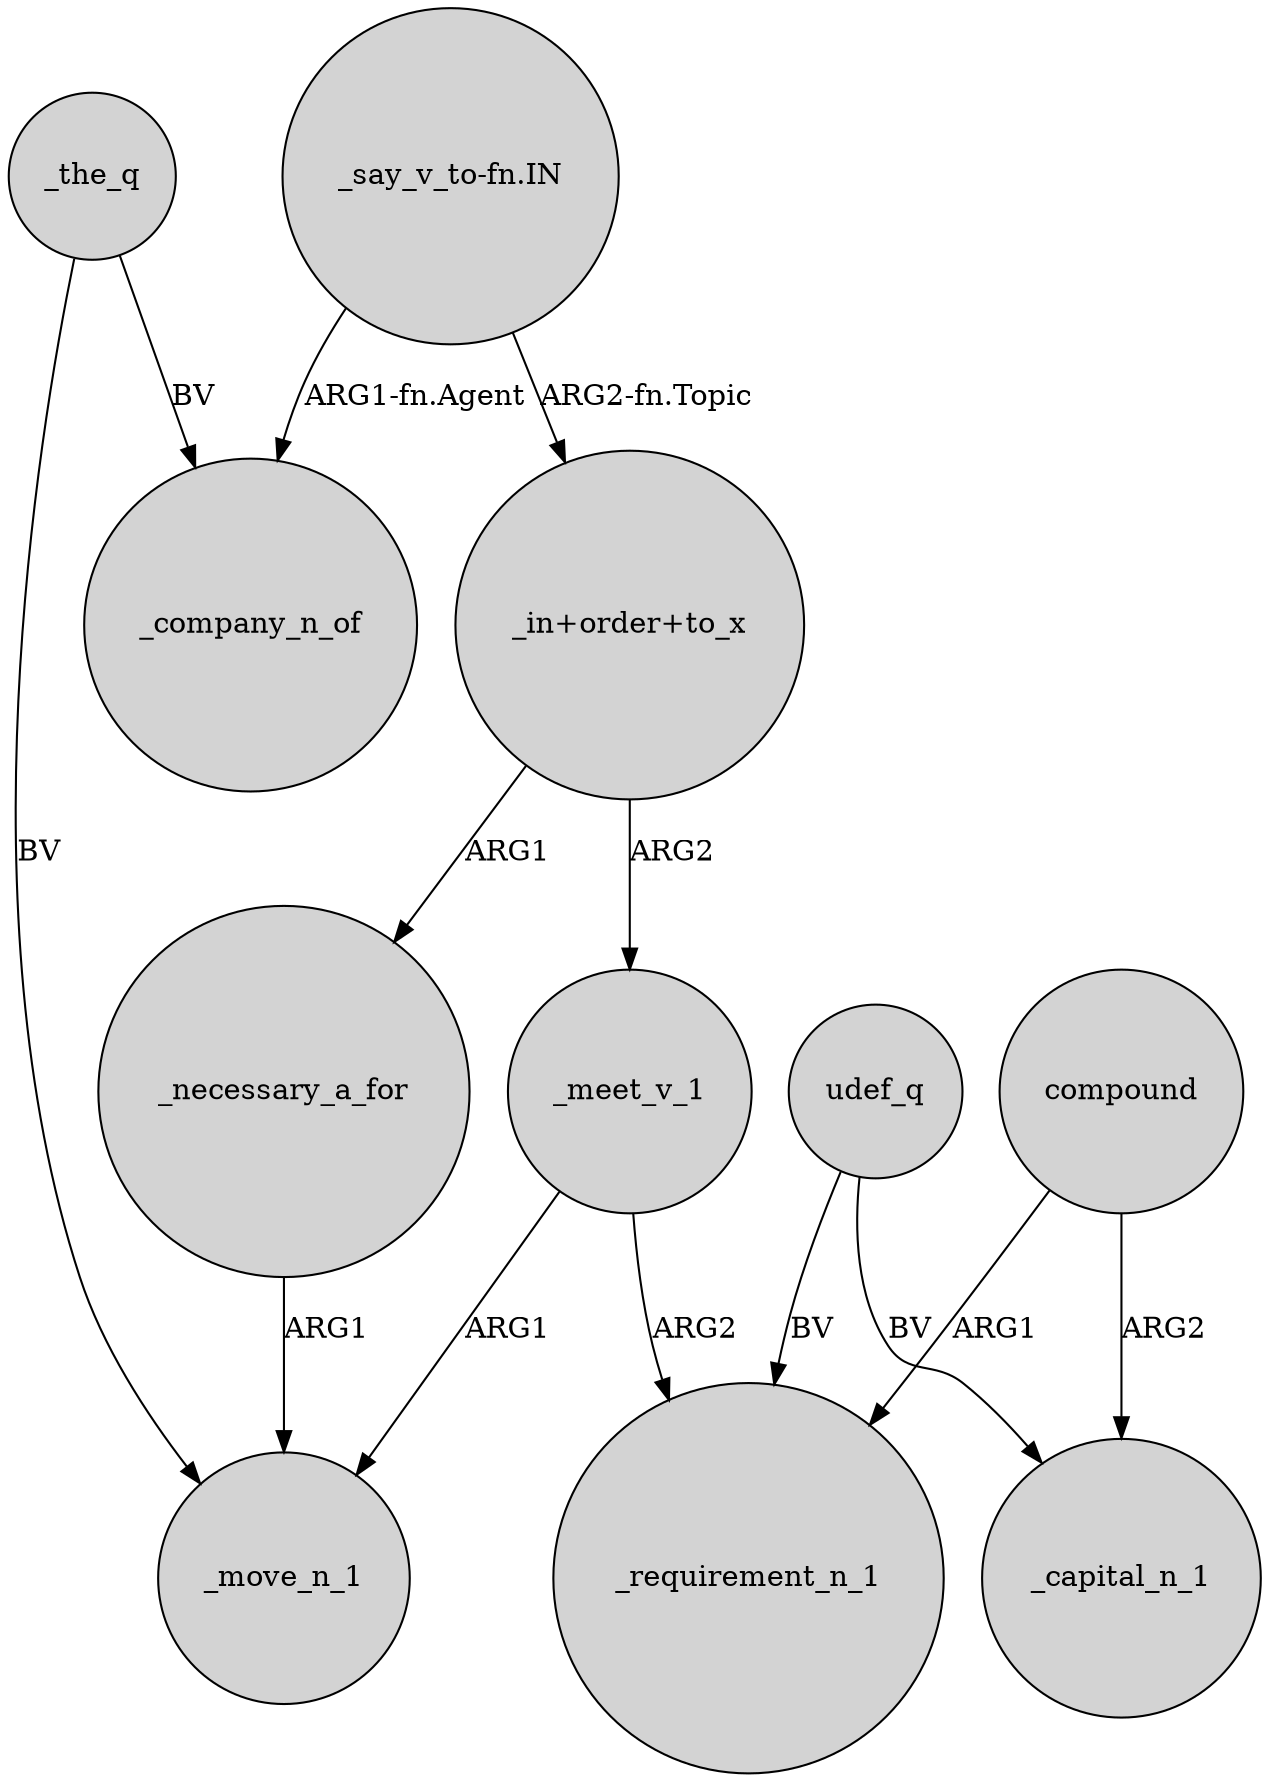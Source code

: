 digraph {
	node [shape=circle style=filled]
	"_say_v_to-fn.IN" -> _company_n_of [label="ARG1-fn.Agent"]
	compound -> _requirement_n_1 [label=ARG1]
	_necessary_a_for -> _move_n_1 [label=ARG1]
	"_in+order+to_x" -> _meet_v_1 [label=ARG2]
	_meet_v_1 -> _requirement_n_1 [label=ARG2]
	compound -> _capital_n_1 [label=ARG2]
	udef_q -> _requirement_n_1 [label=BV]
	"_in+order+to_x" -> _necessary_a_for [label=ARG1]
	_the_q -> _move_n_1 [label=BV]
	_the_q -> _company_n_of [label=BV]
	"_say_v_to-fn.IN" -> "_in+order+to_x" [label="ARG2-fn.Topic"]
	_meet_v_1 -> _move_n_1 [label=ARG1]
	udef_q -> _capital_n_1 [label=BV]
}
